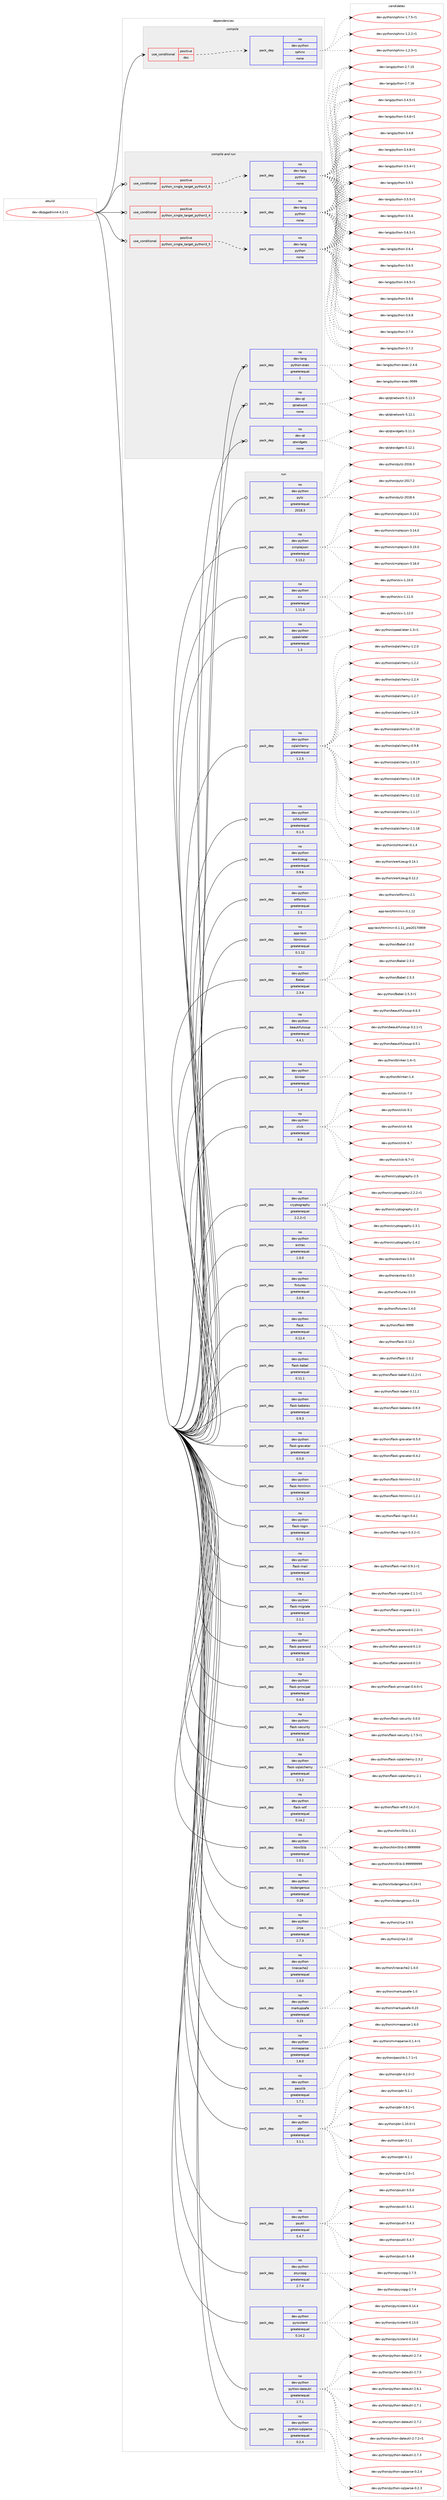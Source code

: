 digraph prolog {

# *************
# Graph options
# *************

newrank=true;
concentrate=true;
compound=true;
graph [rankdir=LR,fontname=Helvetica,fontsize=10,ranksep=1.5];#, ranksep=2.5, nodesep=0.2];
edge  [arrowhead=vee];
node  [fontname=Helvetica,fontsize=10];

# **********
# The ebuild
# **********

subgraph cluster_leftcol {
color=gray;
rank=same;
label=<<i>ebuild</i>>;
id [label="dev-db/pgadmin4-4.2-r1", color=red, width=4, href="../dev-db/pgadmin4-4.2-r1.svg"];
}

# ****************
# The dependencies
# ****************

subgraph cluster_midcol {
color=gray;
label=<<i>dependencies</i>>;
subgraph cluster_compile {
fillcolor="#eeeeee";
style=filled;
label=<<i>compile</i>>;
subgraph cond357521 {
dependency1321324 [label=<<TABLE BORDER="0" CELLBORDER="1" CELLSPACING="0" CELLPADDING="4"><TR><TD ROWSPAN="3" CELLPADDING="10">use_conditional</TD></TR><TR><TD>positive</TD></TR><TR><TD>doc</TD></TR></TABLE>>, shape=none, color=red];
subgraph pack942849 {
dependency1321325 [label=<<TABLE BORDER="0" CELLBORDER="1" CELLSPACING="0" CELLPADDING="4" WIDTH="220"><TR><TD ROWSPAN="6" CELLPADDING="30">pack_dep</TD></TR><TR><TD WIDTH="110">no</TD></TR><TR><TD>dev-python</TD></TR><TR><TD>sphinx</TD></TR><TR><TD>none</TD></TR><TR><TD></TD></TR></TABLE>>, shape=none, color=blue];
}
dependency1321324:e -> dependency1321325:w [weight=20,style="dashed",arrowhead="vee"];
}
id:e -> dependency1321324:w [weight=20,style="solid",arrowhead="vee"];
}
subgraph cluster_compileandrun {
fillcolor="#eeeeee";
style=filled;
label=<<i>compile and run</i>>;
subgraph cond357522 {
dependency1321326 [label=<<TABLE BORDER="0" CELLBORDER="1" CELLSPACING="0" CELLPADDING="4"><TR><TD ROWSPAN="3" CELLPADDING="10">use_conditional</TD></TR><TR><TD>positive</TD></TR><TR><TD>python_single_target_python3_4</TD></TR></TABLE>>, shape=none, color=red];
subgraph pack942850 {
dependency1321327 [label=<<TABLE BORDER="0" CELLBORDER="1" CELLSPACING="0" CELLPADDING="4" WIDTH="220"><TR><TD ROWSPAN="6" CELLPADDING="30">pack_dep</TD></TR><TR><TD WIDTH="110">no</TD></TR><TR><TD>dev-lang</TD></TR><TR><TD>python</TD></TR><TR><TD>none</TD></TR><TR><TD></TD></TR></TABLE>>, shape=none, color=blue];
}
dependency1321326:e -> dependency1321327:w [weight=20,style="dashed",arrowhead="vee"];
}
id:e -> dependency1321326:w [weight=20,style="solid",arrowhead="odotvee"];
subgraph cond357523 {
dependency1321328 [label=<<TABLE BORDER="0" CELLBORDER="1" CELLSPACING="0" CELLPADDING="4"><TR><TD ROWSPAN="3" CELLPADDING="10">use_conditional</TD></TR><TR><TD>positive</TD></TR><TR><TD>python_single_target_python3_5</TD></TR></TABLE>>, shape=none, color=red];
subgraph pack942851 {
dependency1321329 [label=<<TABLE BORDER="0" CELLBORDER="1" CELLSPACING="0" CELLPADDING="4" WIDTH="220"><TR><TD ROWSPAN="6" CELLPADDING="30">pack_dep</TD></TR><TR><TD WIDTH="110">no</TD></TR><TR><TD>dev-lang</TD></TR><TR><TD>python</TD></TR><TR><TD>none</TD></TR><TR><TD></TD></TR></TABLE>>, shape=none, color=blue];
}
dependency1321328:e -> dependency1321329:w [weight=20,style="dashed",arrowhead="vee"];
}
id:e -> dependency1321328:w [weight=20,style="solid",arrowhead="odotvee"];
subgraph cond357524 {
dependency1321330 [label=<<TABLE BORDER="0" CELLBORDER="1" CELLSPACING="0" CELLPADDING="4"><TR><TD ROWSPAN="3" CELLPADDING="10">use_conditional</TD></TR><TR><TD>positive</TD></TR><TR><TD>python_single_target_python3_6</TD></TR></TABLE>>, shape=none, color=red];
subgraph pack942852 {
dependency1321331 [label=<<TABLE BORDER="0" CELLBORDER="1" CELLSPACING="0" CELLPADDING="4" WIDTH="220"><TR><TD ROWSPAN="6" CELLPADDING="30">pack_dep</TD></TR><TR><TD WIDTH="110">no</TD></TR><TR><TD>dev-lang</TD></TR><TR><TD>python</TD></TR><TR><TD>none</TD></TR><TR><TD></TD></TR></TABLE>>, shape=none, color=blue];
}
dependency1321330:e -> dependency1321331:w [weight=20,style="dashed",arrowhead="vee"];
}
id:e -> dependency1321330:w [weight=20,style="solid",arrowhead="odotvee"];
subgraph pack942853 {
dependency1321332 [label=<<TABLE BORDER="0" CELLBORDER="1" CELLSPACING="0" CELLPADDING="4" WIDTH="220"><TR><TD ROWSPAN="6" CELLPADDING="30">pack_dep</TD></TR><TR><TD WIDTH="110">no</TD></TR><TR><TD>dev-lang</TD></TR><TR><TD>python-exec</TD></TR><TR><TD>greaterequal</TD></TR><TR><TD>2</TD></TR></TABLE>>, shape=none, color=blue];
}
id:e -> dependency1321332:w [weight=20,style="solid",arrowhead="odotvee"];
subgraph pack942854 {
dependency1321333 [label=<<TABLE BORDER="0" CELLBORDER="1" CELLSPACING="0" CELLPADDING="4" WIDTH="220"><TR><TD ROWSPAN="6" CELLPADDING="30">pack_dep</TD></TR><TR><TD WIDTH="110">no</TD></TR><TR><TD>dev-qt</TD></TR><TR><TD>qtnetwork</TD></TR><TR><TD>none</TD></TR><TR><TD></TD></TR></TABLE>>, shape=none, color=blue];
}
id:e -> dependency1321333:w [weight=20,style="solid",arrowhead="odotvee"];
subgraph pack942855 {
dependency1321334 [label=<<TABLE BORDER="0" CELLBORDER="1" CELLSPACING="0" CELLPADDING="4" WIDTH="220"><TR><TD ROWSPAN="6" CELLPADDING="30">pack_dep</TD></TR><TR><TD WIDTH="110">no</TD></TR><TR><TD>dev-qt</TD></TR><TR><TD>qtwidgets</TD></TR><TR><TD>none</TD></TR><TR><TD></TD></TR></TABLE>>, shape=none, color=blue];
}
id:e -> dependency1321334:w [weight=20,style="solid",arrowhead="odotvee"];
}
subgraph cluster_run {
fillcolor="#eeeeee";
style=filled;
label=<<i>run</i>>;
subgraph pack942856 {
dependency1321335 [label=<<TABLE BORDER="0" CELLBORDER="1" CELLSPACING="0" CELLPADDING="4" WIDTH="220"><TR><TD ROWSPAN="6" CELLPADDING="30">pack_dep</TD></TR><TR><TD WIDTH="110">no</TD></TR><TR><TD>app-text</TD></TR><TR><TD>htmlmin</TD></TR><TR><TD>greaterequal</TD></TR><TR><TD>0.1.12</TD></TR></TABLE>>, shape=none, color=blue];
}
id:e -> dependency1321335:w [weight=20,style="solid",arrowhead="odot"];
subgraph pack942857 {
dependency1321336 [label=<<TABLE BORDER="0" CELLBORDER="1" CELLSPACING="0" CELLPADDING="4" WIDTH="220"><TR><TD ROWSPAN="6" CELLPADDING="30">pack_dep</TD></TR><TR><TD WIDTH="110">no</TD></TR><TR><TD>dev-python</TD></TR><TR><TD>Babel</TD></TR><TR><TD>greaterequal</TD></TR><TR><TD>2.3.4</TD></TR></TABLE>>, shape=none, color=blue];
}
id:e -> dependency1321336:w [weight=20,style="solid",arrowhead="odot"];
subgraph pack942858 {
dependency1321337 [label=<<TABLE BORDER="0" CELLBORDER="1" CELLSPACING="0" CELLPADDING="4" WIDTH="220"><TR><TD ROWSPAN="6" CELLPADDING="30">pack_dep</TD></TR><TR><TD WIDTH="110">no</TD></TR><TR><TD>dev-python</TD></TR><TR><TD>beautifulsoup</TD></TR><TR><TD>greaterequal</TD></TR><TR><TD>4.4.1</TD></TR></TABLE>>, shape=none, color=blue];
}
id:e -> dependency1321337:w [weight=20,style="solid",arrowhead="odot"];
subgraph pack942859 {
dependency1321338 [label=<<TABLE BORDER="0" CELLBORDER="1" CELLSPACING="0" CELLPADDING="4" WIDTH="220"><TR><TD ROWSPAN="6" CELLPADDING="30">pack_dep</TD></TR><TR><TD WIDTH="110">no</TD></TR><TR><TD>dev-python</TD></TR><TR><TD>blinker</TD></TR><TR><TD>greaterequal</TD></TR><TR><TD>1.4</TD></TR></TABLE>>, shape=none, color=blue];
}
id:e -> dependency1321338:w [weight=20,style="solid",arrowhead="odot"];
subgraph pack942860 {
dependency1321339 [label=<<TABLE BORDER="0" CELLBORDER="1" CELLSPACING="0" CELLPADDING="4" WIDTH="220"><TR><TD ROWSPAN="6" CELLPADDING="30">pack_dep</TD></TR><TR><TD WIDTH="110">no</TD></TR><TR><TD>dev-python</TD></TR><TR><TD>click</TD></TR><TR><TD>greaterequal</TD></TR><TR><TD>6.6</TD></TR></TABLE>>, shape=none, color=blue];
}
id:e -> dependency1321339:w [weight=20,style="solid",arrowhead="odot"];
subgraph pack942861 {
dependency1321340 [label=<<TABLE BORDER="0" CELLBORDER="1" CELLSPACING="0" CELLPADDING="4" WIDTH="220"><TR><TD ROWSPAN="6" CELLPADDING="30">pack_dep</TD></TR><TR><TD WIDTH="110">no</TD></TR><TR><TD>dev-python</TD></TR><TR><TD>cryptography</TD></TR><TR><TD>greaterequal</TD></TR><TR><TD>2.2.2-r1</TD></TR></TABLE>>, shape=none, color=blue];
}
id:e -> dependency1321340:w [weight=20,style="solid",arrowhead="odot"];
subgraph pack942862 {
dependency1321341 [label=<<TABLE BORDER="0" CELLBORDER="1" CELLSPACING="0" CELLPADDING="4" WIDTH="220"><TR><TD ROWSPAN="6" CELLPADDING="30">pack_dep</TD></TR><TR><TD WIDTH="110">no</TD></TR><TR><TD>dev-python</TD></TR><TR><TD>extras</TD></TR><TR><TD>greaterequal</TD></TR><TR><TD>1.0.0</TD></TR></TABLE>>, shape=none, color=blue];
}
id:e -> dependency1321341:w [weight=20,style="solid",arrowhead="odot"];
subgraph pack942863 {
dependency1321342 [label=<<TABLE BORDER="0" CELLBORDER="1" CELLSPACING="0" CELLPADDING="4" WIDTH="220"><TR><TD ROWSPAN="6" CELLPADDING="30">pack_dep</TD></TR><TR><TD WIDTH="110">no</TD></TR><TR><TD>dev-python</TD></TR><TR><TD>fixtures</TD></TR><TR><TD>greaterequal</TD></TR><TR><TD>3.0.0</TD></TR></TABLE>>, shape=none, color=blue];
}
id:e -> dependency1321342:w [weight=20,style="solid",arrowhead="odot"];
subgraph pack942864 {
dependency1321343 [label=<<TABLE BORDER="0" CELLBORDER="1" CELLSPACING="0" CELLPADDING="4" WIDTH="220"><TR><TD ROWSPAN="6" CELLPADDING="30">pack_dep</TD></TR><TR><TD WIDTH="110">no</TD></TR><TR><TD>dev-python</TD></TR><TR><TD>flask</TD></TR><TR><TD>greaterequal</TD></TR><TR><TD>0.12.4</TD></TR></TABLE>>, shape=none, color=blue];
}
id:e -> dependency1321343:w [weight=20,style="solid",arrowhead="odot"];
subgraph pack942865 {
dependency1321344 [label=<<TABLE BORDER="0" CELLBORDER="1" CELLSPACING="0" CELLPADDING="4" WIDTH="220"><TR><TD ROWSPAN="6" CELLPADDING="30">pack_dep</TD></TR><TR><TD WIDTH="110">no</TD></TR><TR><TD>dev-python</TD></TR><TR><TD>flask-babel</TD></TR><TR><TD>greaterequal</TD></TR><TR><TD>0.11.1</TD></TR></TABLE>>, shape=none, color=blue];
}
id:e -> dependency1321344:w [weight=20,style="solid",arrowhead="odot"];
subgraph pack942866 {
dependency1321345 [label=<<TABLE BORDER="0" CELLBORDER="1" CELLSPACING="0" CELLPADDING="4" WIDTH="220"><TR><TD ROWSPAN="6" CELLPADDING="30">pack_dep</TD></TR><TR><TD WIDTH="110">no</TD></TR><TR><TD>dev-python</TD></TR><TR><TD>flask-babelex</TD></TR><TR><TD>greaterequal</TD></TR><TR><TD>0.9.3</TD></TR></TABLE>>, shape=none, color=blue];
}
id:e -> dependency1321345:w [weight=20,style="solid",arrowhead="odot"];
subgraph pack942867 {
dependency1321346 [label=<<TABLE BORDER="0" CELLBORDER="1" CELLSPACING="0" CELLPADDING="4" WIDTH="220"><TR><TD ROWSPAN="6" CELLPADDING="30">pack_dep</TD></TR><TR><TD WIDTH="110">no</TD></TR><TR><TD>dev-python</TD></TR><TR><TD>flask-gravatar</TD></TR><TR><TD>greaterequal</TD></TR><TR><TD>0.5.0</TD></TR></TABLE>>, shape=none, color=blue];
}
id:e -> dependency1321346:w [weight=20,style="solid",arrowhead="odot"];
subgraph pack942868 {
dependency1321347 [label=<<TABLE BORDER="0" CELLBORDER="1" CELLSPACING="0" CELLPADDING="4" WIDTH="220"><TR><TD ROWSPAN="6" CELLPADDING="30">pack_dep</TD></TR><TR><TD WIDTH="110">no</TD></TR><TR><TD>dev-python</TD></TR><TR><TD>flask-htmlmin</TD></TR><TR><TD>greaterequal</TD></TR><TR><TD>1.3.2</TD></TR></TABLE>>, shape=none, color=blue];
}
id:e -> dependency1321347:w [weight=20,style="solid",arrowhead="odot"];
subgraph pack942869 {
dependency1321348 [label=<<TABLE BORDER="0" CELLBORDER="1" CELLSPACING="0" CELLPADDING="4" WIDTH="220"><TR><TD ROWSPAN="6" CELLPADDING="30">pack_dep</TD></TR><TR><TD WIDTH="110">no</TD></TR><TR><TD>dev-python</TD></TR><TR><TD>flask-login</TD></TR><TR><TD>greaterequal</TD></TR><TR><TD>0.3.2</TD></TR></TABLE>>, shape=none, color=blue];
}
id:e -> dependency1321348:w [weight=20,style="solid",arrowhead="odot"];
subgraph pack942870 {
dependency1321349 [label=<<TABLE BORDER="0" CELLBORDER="1" CELLSPACING="0" CELLPADDING="4" WIDTH="220"><TR><TD ROWSPAN="6" CELLPADDING="30">pack_dep</TD></TR><TR><TD WIDTH="110">no</TD></TR><TR><TD>dev-python</TD></TR><TR><TD>flask-mail</TD></TR><TR><TD>greaterequal</TD></TR><TR><TD>0.9.1</TD></TR></TABLE>>, shape=none, color=blue];
}
id:e -> dependency1321349:w [weight=20,style="solid",arrowhead="odot"];
subgraph pack942871 {
dependency1321350 [label=<<TABLE BORDER="0" CELLBORDER="1" CELLSPACING="0" CELLPADDING="4" WIDTH="220"><TR><TD ROWSPAN="6" CELLPADDING="30">pack_dep</TD></TR><TR><TD WIDTH="110">no</TD></TR><TR><TD>dev-python</TD></TR><TR><TD>flask-migrate</TD></TR><TR><TD>greaterequal</TD></TR><TR><TD>2.1.1</TD></TR></TABLE>>, shape=none, color=blue];
}
id:e -> dependency1321350:w [weight=20,style="solid",arrowhead="odot"];
subgraph pack942872 {
dependency1321351 [label=<<TABLE BORDER="0" CELLBORDER="1" CELLSPACING="0" CELLPADDING="4" WIDTH="220"><TR><TD ROWSPAN="6" CELLPADDING="30">pack_dep</TD></TR><TR><TD WIDTH="110">no</TD></TR><TR><TD>dev-python</TD></TR><TR><TD>flask-paranoid</TD></TR><TR><TD>greaterequal</TD></TR><TR><TD>0.2.0</TD></TR></TABLE>>, shape=none, color=blue];
}
id:e -> dependency1321351:w [weight=20,style="solid",arrowhead="odot"];
subgraph pack942873 {
dependency1321352 [label=<<TABLE BORDER="0" CELLBORDER="1" CELLSPACING="0" CELLPADDING="4" WIDTH="220"><TR><TD ROWSPAN="6" CELLPADDING="30">pack_dep</TD></TR><TR><TD WIDTH="110">no</TD></TR><TR><TD>dev-python</TD></TR><TR><TD>flask-principal</TD></TR><TR><TD>greaterequal</TD></TR><TR><TD>0.4.0</TD></TR></TABLE>>, shape=none, color=blue];
}
id:e -> dependency1321352:w [weight=20,style="solid",arrowhead="odot"];
subgraph pack942874 {
dependency1321353 [label=<<TABLE BORDER="0" CELLBORDER="1" CELLSPACING="0" CELLPADDING="4" WIDTH="220"><TR><TD ROWSPAN="6" CELLPADDING="30">pack_dep</TD></TR><TR><TD WIDTH="110">no</TD></TR><TR><TD>dev-python</TD></TR><TR><TD>flask-security</TD></TR><TR><TD>greaterequal</TD></TR><TR><TD>3.0.0</TD></TR></TABLE>>, shape=none, color=blue];
}
id:e -> dependency1321353:w [weight=20,style="solid",arrowhead="odot"];
subgraph pack942875 {
dependency1321354 [label=<<TABLE BORDER="0" CELLBORDER="1" CELLSPACING="0" CELLPADDING="4" WIDTH="220"><TR><TD ROWSPAN="6" CELLPADDING="30">pack_dep</TD></TR><TR><TD WIDTH="110">no</TD></TR><TR><TD>dev-python</TD></TR><TR><TD>flask-sqlalchemy</TD></TR><TR><TD>greaterequal</TD></TR><TR><TD>2.3.2</TD></TR></TABLE>>, shape=none, color=blue];
}
id:e -> dependency1321354:w [weight=20,style="solid",arrowhead="odot"];
subgraph pack942876 {
dependency1321355 [label=<<TABLE BORDER="0" CELLBORDER="1" CELLSPACING="0" CELLPADDING="4" WIDTH="220"><TR><TD ROWSPAN="6" CELLPADDING="30">pack_dep</TD></TR><TR><TD WIDTH="110">no</TD></TR><TR><TD>dev-python</TD></TR><TR><TD>flask-wtf</TD></TR><TR><TD>greaterequal</TD></TR><TR><TD>0.14.2</TD></TR></TABLE>>, shape=none, color=blue];
}
id:e -> dependency1321355:w [weight=20,style="solid",arrowhead="odot"];
subgraph pack942877 {
dependency1321356 [label=<<TABLE BORDER="0" CELLBORDER="1" CELLSPACING="0" CELLPADDING="4" WIDTH="220"><TR><TD ROWSPAN="6" CELLPADDING="30">pack_dep</TD></TR><TR><TD WIDTH="110">no</TD></TR><TR><TD>dev-python</TD></TR><TR><TD>html5lib</TD></TR><TR><TD>greaterequal</TD></TR><TR><TD>1.0.1</TD></TR></TABLE>>, shape=none, color=blue];
}
id:e -> dependency1321356:w [weight=20,style="solid",arrowhead="odot"];
subgraph pack942878 {
dependency1321357 [label=<<TABLE BORDER="0" CELLBORDER="1" CELLSPACING="0" CELLPADDING="4" WIDTH="220"><TR><TD ROWSPAN="6" CELLPADDING="30">pack_dep</TD></TR><TR><TD WIDTH="110">no</TD></TR><TR><TD>dev-python</TD></TR><TR><TD>itsdangerous</TD></TR><TR><TD>greaterequal</TD></TR><TR><TD>0.24</TD></TR></TABLE>>, shape=none, color=blue];
}
id:e -> dependency1321357:w [weight=20,style="solid",arrowhead="odot"];
subgraph pack942879 {
dependency1321358 [label=<<TABLE BORDER="0" CELLBORDER="1" CELLSPACING="0" CELLPADDING="4" WIDTH="220"><TR><TD ROWSPAN="6" CELLPADDING="30">pack_dep</TD></TR><TR><TD WIDTH="110">no</TD></TR><TR><TD>dev-python</TD></TR><TR><TD>jinja</TD></TR><TR><TD>greaterequal</TD></TR><TR><TD>2.7.3</TD></TR></TABLE>>, shape=none, color=blue];
}
id:e -> dependency1321358:w [weight=20,style="solid",arrowhead="odot"];
subgraph pack942880 {
dependency1321359 [label=<<TABLE BORDER="0" CELLBORDER="1" CELLSPACING="0" CELLPADDING="4" WIDTH="220"><TR><TD ROWSPAN="6" CELLPADDING="30">pack_dep</TD></TR><TR><TD WIDTH="110">no</TD></TR><TR><TD>dev-python</TD></TR><TR><TD>linecache2</TD></TR><TR><TD>greaterequal</TD></TR><TR><TD>1.0.0</TD></TR></TABLE>>, shape=none, color=blue];
}
id:e -> dependency1321359:w [weight=20,style="solid",arrowhead="odot"];
subgraph pack942881 {
dependency1321360 [label=<<TABLE BORDER="0" CELLBORDER="1" CELLSPACING="0" CELLPADDING="4" WIDTH="220"><TR><TD ROWSPAN="6" CELLPADDING="30">pack_dep</TD></TR><TR><TD WIDTH="110">no</TD></TR><TR><TD>dev-python</TD></TR><TR><TD>markupsafe</TD></TR><TR><TD>greaterequal</TD></TR><TR><TD>0.23</TD></TR></TABLE>>, shape=none, color=blue];
}
id:e -> dependency1321360:w [weight=20,style="solid",arrowhead="odot"];
subgraph pack942882 {
dependency1321361 [label=<<TABLE BORDER="0" CELLBORDER="1" CELLSPACING="0" CELLPADDING="4" WIDTH="220"><TR><TD ROWSPAN="6" CELLPADDING="30">pack_dep</TD></TR><TR><TD WIDTH="110">no</TD></TR><TR><TD>dev-python</TD></TR><TR><TD>mimeparse</TD></TR><TR><TD>greaterequal</TD></TR><TR><TD>1.6.0</TD></TR></TABLE>>, shape=none, color=blue];
}
id:e -> dependency1321361:w [weight=20,style="solid",arrowhead="odot"];
subgraph pack942883 {
dependency1321362 [label=<<TABLE BORDER="0" CELLBORDER="1" CELLSPACING="0" CELLPADDING="4" WIDTH="220"><TR><TD ROWSPAN="6" CELLPADDING="30">pack_dep</TD></TR><TR><TD WIDTH="110">no</TD></TR><TR><TD>dev-python</TD></TR><TR><TD>passlib</TD></TR><TR><TD>greaterequal</TD></TR><TR><TD>1.7.1</TD></TR></TABLE>>, shape=none, color=blue];
}
id:e -> dependency1321362:w [weight=20,style="solid",arrowhead="odot"];
subgraph pack942884 {
dependency1321363 [label=<<TABLE BORDER="0" CELLBORDER="1" CELLSPACING="0" CELLPADDING="4" WIDTH="220"><TR><TD ROWSPAN="6" CELLPADDING="30">pack_dep</TD></TR><TR><TD WIDTH="110">no</TD></TR><TR><TD>dev-python</TD></TR><TR><TD>pbr</TD></TR><TR><TD>greaterequal</TD></TR><TR><TD>3.1.1</TD></TR></TABLE>>, shape=none, color=blue];
}
id:e -> dependency1321363:w [weight=20,style="solid",arrowhead="odot"];
subgraph pack942885 {
dependency1321364 [label=<<TABLE BORDER="0" CELLBORDER="1" CELLSPACING="0" CELLPADDING="4" WIDTH="220"><TR><TD ROWSPAN="6" CELLPADDING="30">pack_dep</TD></TR><TR><TD WIDTH="110">no</TD></TR><TR><TD>dev-python</TD></TR><TR><TD>psutil</TD></TR><TR><TD>greaterequal</TD></TR><TR><TD>5.4.7</TD></TR></TABLE>>, shape=none, color=blue];
}
id:e -> dependency1321364:w [weight=20,style="solid",arrowhead="odot"];
subgraph pack942886 {
dependency1321365 [label=<<TABLE BORDER="0" CELLBORDER="1" CELLSPACING="0" CELLPADDING="4" WIDTH="220"><TR><TD ROWSPAN="6" CELLPADDING="30">pack_dep</TD></TR><TR><TD WIDTH="110">no</TD></TR><TR><TD>dev-python</TD></TR><TR><TD>psycopg</TD></TR><TR><TD>greaterequal</TD></TR><TR><TD>2.7.4</TD></TR></TABLE>>, shape=none, color=blue];
}
id:e -> dependency1321365:w [weight=20,style="solid",arrowhead="odot"];
subgraph pack942887 {
dependency1321366 [label=<<TABLE BORDER="0" CELLBORDER="1" CELLSPACING="0" CELLPADDING="4" WIDTH="220"><TR><TD ROWSPAN="6" CELLPADDING="30">pack_dep</TD></TR><TR><TD WIDTH="110">no</TD></TR><TR><TD>dev-python</TD></TR><TR><TD>pyrsistent</TD></TR><TR><TD>greaterequal</TD></TR><TR><TD>0.14.2</TD></TR></TABLE>>, shape=none, color=blue];
}
id:e -> dependency1321366:w [weight=20,style="solid",arrowhead="odot"];
subgraph pack942888 {
dependency1321367 [label=<<TABLE BORDER="0" CELLBORDER="1" CELLSPACING="0" CELLPADDING="4" WIDTH="220"><TR><TD ROWSPAN="6" CELLPADDING="30">pack_dep</TD></TR><TR><TD WIDTH="110">no</TD></TR><TR><TD>dev-python</TD></TR><TR><TD>python-dateutil</TD></TR><TR><TD>greaterequal</TD></TR><TR><TD>2.7.1</TD></TR></TABLE>>, shape=none, color=blue];
}
id:e -> dependency1321367:w [weight=20,style="solid",arrowhead="odot"];
subgraph pack942889 {
dependency1321368 [label=<<TABLE BORDER="0" CELLBORDER="1" CELLSPACING="0" CELLPADDING="4" WIDTH="220"><TR><TD ROWSPAN="6" CELLPADDING="30">pack_dep</TD></TR><TR><TD WIDTH="110">no</TD></TR><TR><TD>dev-python</TD></TR><TR><TD>python-sqlparse</TD></TR><TR><TD>greaterequal</TD></TR><TR><TD>0.2.4</TD></TR></TABLE>>, shape=none, color=blue];
}
id:e -> dependency1321368:w [weight=20,style="solid",arrowhead="odot"];
subgraph pack942890 {
dependency1321369 [label=<<TABLE BORDER="0" CELLBORDER="1" CELLSPACING="0" CELLPADDING="4" WIDTH="220"><TR><TD ROWSPAN="6" CELLPADDING="30">pack_dep</TD></TR><TR><TD WIDTH="110">no</TD></TR><TR><TD>dev-python</TD></TR><TR><TD>pytz</TD></TR><TR><TD>greaterequal</TD></TR><TR><TD>2018.3</TD></TR></TABLE>>, shape=none, color=blue];
}
id:e -> dependency1321369:w [weight=20,style="solid",arrowhead="odot"];
subgraph pack942891 {
dependency1321370 [label=<<TABLE BORDER="0" CELLBORDER="1" CELLSPACING="0" CELLPADDING="4" WIDTH="220"><TR><TD ROWSPAN="6" CELLPADDING="30">pack_dep</TD></TR><TR><TD WIDTH="110">no</TD></TR><TR><TD>dev-python</TD></TR><TR><TD>simplejson</TD></TR><TR><TD>greaterequal</TD></TR><TR><TD>3.13.2</TD></TR></TABLE>>, shape=none, color=blue];
}
id:e -> dependency1321370:w [weight=20,style="solid",arrowhead="odot"];
subgraph pack942892 {
dependency1321371 [label=<<TABLE BORDER="0" CELLBORDER="1" CELLSPACING="0" CELLPADDING="4" WIDTH="220"><TR><TD ROWSPAN="6" CELLPADDING="30">pack_dep</TD></TR><TR><TD WIDTH="110">no</TD></TR><TR><TD>dev-python</TD></TR><TR><TD>six</TD></TR><TR><TD>greaterequal</TD></TR><TR><TD>1.11.0</TD></TR></TABLE>>, shape=none, color=blue];
}
id:e -> dependency1321371:w [weight=20,style="solid",arrowhead="odot"];
subgraph pack942893 {
dependency1321372 [label=<<TABLE BORDER="0" CELLBORDER="1" CELLSPACING="0" CELLPADDING="4" WIDTH="220"><TR><TD ROWSPAN="6" CELLPADDING="30">pack_dep</TD></TR><TR><TD WIDTH="110">no</TD></TR><TR><TD>dev-python</TD></TR><TR><TD>speaklater</TD></TR><TR><TD>greaterequal</TD></TR><TR><TD>1.3</TD></TR></TABLE>>, shape=none, color=blue];
}
id:e -> dependency1321372:w [weight=20,style="solid",arrowhead="odot"];
subgraph pack942894 {
dependency1321373 [label=<<TABLE BORDER="0" CELLBORDER="1" CELLSPACING="0" CELLPADDING="4" WIDTH="220"><TR><TD ROWSPAN="6" CELLPADDING="30">pack_dep</TD></TR><TR><TD WIDTH="110">no</TD></TR><TR><TD>dev-python</TD></TR><TR><TD>sqlalchemy</TD></TR><TR><TD>greaterequal</TD></TR><TR><TD>1.2.5</TD></TR></TABLE>>, shape=none, color=blue];
}
id:e -> dependency1321373:w [weight=20,style="solid",arrowhead="odot"];
subgraph pack942895 {
dependency1321374 [label=<<TABLE BORDER="0" CELLBORDER="1" CELLSPACING="0" CELLPADDING="4" WIDTH="220"><TR><TD ROWSPAN="6" CELLPADDING="30">pack_dep</TD></TR><TR><TD WIDTH="110">no</TD></TR><TR><TD>dev-python</TD></TR><TR><TD>sshtunnel</TD></TR><TR><TD>greaterequal</TD></TR><TR><TD>0.1.3</TD></TR></TABLE>>, shape=none, color=blue];
}
id:e -> dependency1321374:w [weight=20,style="solid",arrowhead="odot"];
subgraph pack942896 {
dependency1321375 [label=<<TABLE BORDER="0" CELLBORDER="1" CELLSPACING="0" CELLPADDING="4" WIDTH="220"><TR><TD ROWSPAN="6" CELLPADDING="30">pack_dep</TD></TR><TR><TD WIDTH="110">no</TD></TR><TR><TD>dev-python</TD></TR><TR><TD>werkzeug</TD></TR><TR><TD>greaterequal</TD></TR><TR><TD>0.9.6</TD></TR></TABLE>>, shape=none, color=blue];
}
id:e -> dependency1321375:w [weight=20,style="solid",arrowhead="odot"];
subgraph pack942897 {
dependency1321376 [label=<<TABLE BORDER="0" CELLBORDER="1" CELLSPACING="0" CELLPADDING="4" WIDTH="220"><TR><TD ROWSPAN="6" CELLPADDING="30">pack_dep</TD></TR><TR><TD WIDTH="110">no</TD></TR><TR><TD>dev-python</TD></TR><TR><TD>wtforms</TD></TR><TR><TD>greaterequal</TD></TR><TR><TD>2.1</TD></TR></TABLE>>, shape=none, color=blue];
}
id:e -> dependency1321376:w [weight=20,style="solid",arrowhead="odot"];
}
}

# **************
# The candidates
# **************

subgraph cluster_choices {
rank=same;
color=gray;
label=<<i>candidates</i>>;

subgraph choice942849 {
color=black;
nodesep=1;
choice10010111845112121116104111110471151121041051101204549465046504511449 [label="dev-python/sphinx-1.2.2-r1", color=red, width=4,href="../dev-python/sphinx-1.2.2-r1.svg"];
choice10010111845112121116104111110471151121041051101204549465046514511449 [label="dev-python/sphinx-1.2.3-r1", color=red, width=4,href="../dev-python/sphinx-1.2.3-r1.svg"];
choice10010111845112121116104111110471151121041051101204549465546534511449 [label="dev-python/sphinx-1.7.5-r1", color=red, width=4,href="../dev-python/sphinx-1.7.5-r1.svg"];
dependency1321325:e -> choice10010111845112121116104111110471151121041051101204549465046504511449:w [style=dotted,weight="100"];
dependency1321325:e -> choice10010111845112121116104111110471151121041051101204549465046514511449:w [style=dotted,weight="100"];
dependency1321325:e -> choice10010111845112121116104111110471151121041051101204549465546534511449:w [style=dotted,weight="100"];
}
subgraph choice942850 {
color=black;
nodesep=1;
choice10010111845108971101034711212111610411111045504655464953 [label="dev-lang/python-2.7.15", color=red, width=4,href="../dev-lang/python-2.7.15.svg"];
choice10010111845108971101034711212111610411111045504655464954 [label="dev-lang/python-2.7.16", color=red, width=4,href="../dev-lang/python-2.7.16.svg"];
choice1001011184510897110103471121211161041111104551465246534511449 [label="dev-lang/python-3.4.5-r1", color=red, width=4,href="../dev-lang/python-3.4.5-r1.svg"];
choice1001011184510897110103471121211161041111104551465246544511449 [label="dev-lang/python-3.4.6-r1", color=red, width=4,href="../dev-lang/python-3.4.6-r1.svg"];
choice100101118451089711010347112121116104111110455146524656 [label="dev-lang/python-3.4.8", color=red, width=4,href="../dev-lang/python-3.4.8.svg"];
choice1001011184510897110103471121211161041111104551465246564511449 [label="dev-lang/python-3.4.8-r1", color=red, width=4,href="../dev-lang/python-3.4.8-r1.svg"];
choice1001011184510897110103471121211161041111104551465346524511449 [label="dev-lang/python-3.5.4-r1", color=red, width=4,href="../dev-lang/python-3.5.4-r1.svg"];
choice100101118451089711010347112121116104111110455146534653 [label="dev-lang/python-3.5.5", color=red, width=4,href="../dev-lang/python-3.5.5.svg"];
choice1001011184510897110103471121211161041111104551465346534511449 [label="dev-lang/python-3.5.5-r1", color=red, width=4,href="../dev-lang/python-3.5.5-r1.svg"];
choice100101118451089711010347112121116104111110455146534654 [label="dev-lang/python-3.5.6", color=red, width=4,href="../dev-lang/python-3.5.6.svg"];
choice1001011184510897110103471121211161041111104551465446514511449 [label="dev-lang/python-3.6.3-r1", color=red, width=4,href="../dev-lang/python-3.6.3-r1.svg"];
choice100101118451089711010347112121116104111110455146544652 [label="dev-lang/python-3.6.4", color=red, width=4,href="../dev-lang/python-3.6.4.svg"];
choice100101118451089711010347112121116104111110455146544653 [label="dev-lang/python-3.6.5", color=red, width=4,href="../dev-lang/python-3.6.5.svg"];
choice1001011184510897110103471121211161041111104551465446534511449 [label="dev-lang/python-3.6.5-r1", color=red, width=4,href="../dev-lang/python-3.6.5-r1.svg"];
choice100101118451089711010347112121116104111110455146544654 [label="dev-lang/python-3.6.6", color=red, width=4,href="../dev-lang/python-3.6.6.svg"];
choice100101118451089711010347112121116104111110455146544656 [label="dev-lang/python-3.6.8", color=red, width=4,href="../dev-lang/python-3.6.8.svg"];
choice100101118451089711010347112121116104111110455146554648 [label="dev-lang/python-3.7.0", color=red, width=4,href="../dev-lang/python-3.7.0.svg"];
choice100101118451089711010347112121116104111110455146554650 [label="dev-lang/python-3.7.2", color=red, width=4,href="../dev-lang/python-3.7.2.svg"];
dependency1321327:e -> choice10010111845108971101034711212111610411111045504655464953:w [style=dotted,weight="100"];
dependency1321327:e -> choice10010111845108971101034711212111610411111045504655464954:w [style=dotted,weight="100"];
dependency1321327:e -> choice1001011184510897110103471121211161041111104551465246534511449:w [style=dotted,weight="100"];
dependency1321327:e -> choice1001011184510897110103471121211161041111104551465246544511449:w [style=dotted,weight="100"];
dependency1321327:e -> choice100101118451089711010347112121116104111110455146524656:w [style=dotted,weight="100"];
dependency1321327:e -> choice1001011184510897110103471121211161041111104551465246564511449:w [style=dotted,weight="100"];
dependency1321327:e -> choice1001011184510897110103471121211161041111104551465346524511449:w [style=dotted,weight="100"];
dependency1321327:e -> choice100101118451089711010347112121116104111110455146534653:w [style=dotted,weight="100"];
dependency1321327:e -> choice1001011184510897110103471121211161041111104551465346534511449:w [style=dotted,weight="100"];
dependency1321327:e -> choice100101118451089711010347112121116104111110455146534654:w [style=dotted,weight="100"];
dependency1321327:e -> choice1001011184510897110103471121211161041111104551465446514511449:w [style=dotted,weight="100"];
dependency1321327:e -> choice100101118451089711010347112121116104111110455146544652:w [style=dotted,weight="100"];
dependency1321327:e -> choice100101118451089711010347112121116104111110455146544653:w [style=dotted,weight="100"];
dependency1321327:e -> choice1001011184510897110103471121211161041111104551465446534511449:w [style=dotted,weight="100"];
dependency1321327:e -> choice100101118451089711010347112121116104111110455146544654:w [style=dotted,weight="100"];
dependency1321327:e -> choice100101118451089711010347112121116104111110455146544656:w [style=dotted,weight="100"];
dependency1321327:e -> choice100101118451089711010347112121116104111110455146554648:w [style=dotted,weight="100"];
dependency1321327:e -> choice100101118451089711010347112121116104111110455146554650:w [style=dotted,weight="100"];
}
subgraph choice942851 {
color=black;
nodesep=1;
choice10010111845108971101034711212111610411111045504655464953 [label="dev-lang/python-2.7.15", color=red, width=4,href="../dev-lang/python-2.7.15.svg"];
choice10010111845108971101034711212111610411111045504655464954 [label="dev-lang/python-2.7.16", color=red, width=4,href="../dev-lang/python-2.7.16.svg"];
choice1001011184510897110103471121211161041111104551465246534511449 [label="dev-lang/python-3.4.5-r1", color=red, width=4,href="../dev-lang/python-3.4.5-r1.svg"];
choice1001011184510897110103471121211161041111104551465246544511449 [label="dev-lang/python-3.4.6-r1", color=red, width=4,href="../dev-lang/python-3.4.6-r1.svg"];
choice100101118451089711010347112121116104111110455146524656 [label="dev-lang/python-3.4.8", color=red, width=4,href="../dev-lang/python-3.4.8.svg"];
choice1001011184510897110103471121211161041111104551465246564511449 [label="dev-lang/python-3.4.8-r1", color=red, width=4,href="../dev-lang/python-3.4.8-r1.svg"];
choice1001011184510897110103471121211161041111104551465346524511449 [label="dev-lang/python-3.5.4-r1", color=red, width=4,href="../dev-lang/python-3.5.4-r1.svg"];
choice100101118451089711010347112121116104111110455146534653 [label="dev-lang/python-3.5.5", color=red, width=4,href="../dev-lang/python-3.5.5.svg"];
choice1001011184510897110103471121211161041111104551465346534511449 [label="dev-lang/python-3.5.5-r1", color=red, width=4,href="../dev-lang/python-3.5.5-r1.svg"];
choice100101118451089711010347112121116104111110455146534654 [label="dev-lang/python-3.5.6", color=red, width=4,href="../dev-lang/python-3.5.6.svg"];
choice1001011184510897110103471121211161041111104551465446514511449 [label="dev-lang/python-3.6.3-r1", color=red, width=4,href="../dev-lang/python-3.6.3-r1.svg"];
choice100101118451089711010347112121116104111110455146544652 [label="dev-lang/python-3.6.4", color=red, width=4,href="../dev-lang/python-3.6.4.svg"];
choice100101118451089711010347112121116104111110455146544653 [label="dev-lang/python-3.6.5", color=red, width=4,href="../dev-lang/python-3.6.5.svg"];
choice1001011184510897110103471121211161041111104551465446534511449 [label="dev-lang/python-3.6.5-r1", color=red, width=4,href="../dev-lang/python-3.6.5-r1.svg"];
choice100101118451089711010347112121116104111110455146544654 [label="dev-lang/python-3.6.6", color=red, width=4,href="../dev-lang/python-3.6.6.svg"];
choice100101118451089711010347112121116104111110455146544656 [label="dev-lang/python-3.6.8", color=red, width=4,href="../dev-lang/python-3.6.8.svg"];
choice100101118451089711010347112121116104111110455146554648 [label="dev-lang/python-3.7.0", color=red, width=4,href="../dev-lang/python-3.7.0.svg"];
choice100101118451089711010347112121116104111110455146554650 [label="dev-lang/python-3.7.2", color=red, width=4,href="../dev-lang/python-3.7.2.svg"];
dependency1321329:e -> choice10010111845108971101034711212111610411111045504655464953:w [style=dotted,weight="100"];
dependency1321329:e -> choice10010111845108971101034711212111610411111045504655464954:w [style=dotted,weight="100"];
dependency1321329:e -> choice1001011184510897110103471121211161041111104551465246534511449:w [style=dotted,weight="100"];
dependency1321329:e -> choice1001011184510897110103471121211161041111104551465246544511449:w [style=dotted,weight="100"];
dependency1321329:e -> choice100101118451089711010347112121116104111110455146524656:w [style=dotted,weight="100"];
dependency1321329:e -> choice1001011184510897110103471121211161041111104551465246564511449:w [style=dotted,weight="100"];
dependency1321329:e -> choice1001011184510897110103471121211161041111104551465346524511449:w [style=dotted,weight="100"];
dependency1321329:e -> choice100101118451089711010347112121116104111110455146534653:w [style=dotted,weight="100"];
dependency1321329:e -> choice1001011184510897110103471121211161041111104551465346534511449:w [style=dotted,weight="100"];
dependency1321329:e -> choice100101118451089711010347112121116104111110455146534654:w [style=dotted,weight="100"];
dependency1321329:e -> choice1001011184510897110103471121211161041111104551465446514511449:w [style=dotted,weight="100"];
dependency1321329:e -> choice100101118451089711010347112121116104111110455146544652:w [style=dotted,weight="100"];
dependency1321329:e -> choice100101118451089711010347112121116104111110455146544653:w [style=dotted,weight="100"];
dependency1321329:e -> choice1001011184510897110103471121211161041111104551465446534511449:w [style=dotted,weight="100"];
dependency1321329:e -> choice100101118451089711010347112121116104111110455146544654:w [style=dotted,weight="100"];
dependency1321329:e -> choice100101118451089711010347112121116104111110455146544656:w [style=dotted,weight="100"];
dependency1321329:e -> choice100101118451089711010347112121116104111110455146554648:w [style=dotted,weight="100"];
dependency1321329:e -> choice100101118451089711010347112121116104111110455146554650:w [style=dotted,weight="100"];
}
subgraph choice942852 {
color=black;
nodesep=1;
choice10010111845108971101034711212111610411111045504655464953 [label="dev-lang/python-2.7.15", color=red, width=4,href="../dev-lang/python-2.7.15.svg"];
choice10010111845108971101034711212111610411111045504655464954 [label="dev-lang/python-2.7.16", color=red, width=4,href="../dev-lang/python-2.7.16.svg"];
choice1001011184510897110103471121211161041111104551465246534511449 [label="dev-lang/python-3.4.5-r1", color=red, width=4,href="../dev-lang/python-3.4.5-r1.svg"];
choice1001011184510897110103471121211161041111104551465246544511449 [label="dev-lang/python-3.4.6-r1", color=red, width=4,href="../dev-lang/python-3.4.6-r1.svg"];
choice100101118451089711010347112121116104111110455146524656 [label="dev-lang/python-3.4.8", color=red, width=4,href="../dev-lang/python-3.4.8.svg"];
choice1001011184510897110103471121211161041111104551465246564511449 [label="dev-lang/python-3.4.8-r1", color=red, width=4,href="../dev-lang/python-3.4.8-r1.svg"];
choice1001011184510897110103471121211161041111104551465346524511449 [label="dev-lang/python-3.5.4-r1", color=red, width=4,href="../dev-lang/python-3.5.4-r1.svg"];
choice100101118451089711010347112121116104111110455146534653 [label="dev-lang/python-3.5.5", color=red, width=4,href="../dev-lang/python-3.5.5.svg"];
choice1001011184510897110103471121211161041111104551465346534511449 [label="dev-lang/python-3.5.5-r1", color=red, width=4,href="../dev-lang/python-3.5.5-r1.svg"];
choice100101118451089711010347112121116104111110455146534654 [label="dev-lang/python-3.5.6", color=red, width=4,href="../dev-lang/python-3.5.6.svg"];
choice1001011184510897110103471121211161041111104551465446514511449 [label="dev-lang/python-3.6.3-r1", color=red, width=4,href="../dev-lang/python-3.6.3-r1.svg"];
choice100101118451089711010347112121116104111110455146544652 [label="dev-lang/python-3.6.4", color=red, width=4,href="../dev-lang/python-3.6.4.svg"];
choice100101118451089711010347112121116104111110455146544653 [label="dev-lang/python-3.6.5", color=red, width=4,href="../dev-lang/python-3.6.5.svg"];
choice1001011184510897110103471121211161041111104551465446534511449 [label="dev-lang/python-3.6.5-r1", color=red, width=4,href="../dev-lang/python-3.6.5-r1.svg"];
choice100101118451089711010347112121116104111110455146544654 [label="dev-lang/python-3.6.6", color=red, width=4,href="../dev-lang/python-3.6.6.svg"];
choice100101118451089711010347112121116104111110455146544656 [label="dev-lang/python-3.6.8", color=red, width=4,href="../dev-lang/python-3.6.8.svg"];
choice100101118451089711010347112121116104111110455146554648 [label="dev-lang/python-3.7.0", color=red, width=4,href="../dev-lang/python-3.7.0.svg"];
choice100101118451089711010347112121116104111110455146554650 [label="dev-lang/python-3.7.2", color=red, width=4,href="../dev-lang/python-3.7.2.svg"];
dependency1321331:e -> choice10010111845108971101034711212111610411111045504655464953:w [style=dotted,weight="100"];
dependency1321331:e -> choice10010111845108971101034711212111610411111045504655464954:w [style=dotted,weight="100"];
dependency1321331:e -> choice1001011184510897110103471121211161041111104551465246534511449:w [style=dotted,weight="100"];
dependency1321331:e -> choice1001011184510897110103471121211161041111104551465246544511449:w [style=dotted,weight="100"];
dependency1321331:e -> choice100101118451089711010347112121116104111110455146524656:w [style=dotted,weight="100"];
dependency1321331:e -> choice1001011184510897110103471121211161041111104551465246564511449:w [style=dotted,weight="100"];
dependency1321331:e -> choice1001011184510897110103471121211161041111104551465346524511449:w [style=dotted,weight="100"];
dependency1321331:e -> choice100101118451089711010347112121116104111110455146534653:w [style=dotted,weight="100"];
dependency1321331:e -> choice1001011184510897110103471121211161041111104551465346534511449:w [style=dotted,weight="100"];
dependency1321331:e -> choice100101118451089711010347112121116104111110455146534654:w [style=dotted,weight="100"];
dependency1321331:e -> choice1001011184510897110103471121211161041111104551465446514511449:w [style=dotted,weight="100"];
dependency1321331:e -> choice100101118451089711010347112121116104111110455146544652:w [style=dotted,weight="100"];
dependency1321331:e -> choice100101118451089711010347112121116104111110455146544653:w [style=dotted,weight="100"];
dependency1321331:e -> choice1001011184510897110103471121211161041111104551465446534511449:w [style=dotted,weight="100"];
dependency1321331:e -> choice100101118451089711010347112121116104111110455146544654:w [style=dotted,weight="100"];
dependency1321331:e -> choice100101118451089711010347112121116104111110455146544656:w [style=dotted,weight="100"];
dependency1321331:e -> choice100101118451089711010347112121116104111110455146554648:w [style=dotted,weight="100"];
dependency1321331:e -> choice100101118451089711010347112121116104111110455146554650:w [style=dotted,weight="100"];
}
subgraph choice942853 {
color=black;
nodesep=1;
choice1001011184510897110103471121211161041111104510112010199455046524654 [label="dev-lang/python-exec-2.4.6", color=red, width=4,href="../dev-lang/python-exec-2.4.6.svg"];
choice10010111845108971101034711212111610411111045101120101994557575757 [label="dev-lang/python-exec-9999", color=red, width=4,href="../dev-lang/python-exec-9999.svg"];
dependency1321332:e -> choice1001011184510897110103471121211161041111104510112010199455046524654:w [style=dotted,weight="100"];
dependency1321332:e -> choice10010111845108971101034711212111610411111045101120101994557575757:w [style=dotted,weight="100"];
}
subgraph choice942854 {
color=black;
nodesep=1;
choice100101118451131164711311611010111611911111410745534649494651 [label="dev-qt/qtnetwork-5.11.3", color=red, width=4,href="../dev-qt/qtnetwork-5.11.3.svg"];
choice100101118451131164711311611010111611911111410745534649504649 [label="dev-qt/qtnetwork-5.12.1", color=red, width=4,href="../dev-qt/qtnetwork-5.12.1.svg"];
dependency1321333:e -> choice100101118451131164711311611010111611911111410745534649494651:w [style=dotted,weight="100"];
dependency1321333:e -> choice100101118451131164711311611010111611911111410745534649504649:w [style=dotted,weight="100"];
}
subgraph choice942855 {
color=black;
nodesep=1;
choice100101118451131164711311611910510010310111611545534649494651 [label="dev-qt/qtwidgets-5.11.3", color=red, width=4,href="../dev-qt/qtwidgets-5.11.3.svg"];
choice100101118451131164711311611910510010310111611545534649504649 [label="dev-qt/qtwidgets-5.12.1", color=red, width=4,href="../dev-qt/qtwidgets-5.12.1.svg"];
dependency1321334:e -> choice100101118451131164711311611910510010310111611545534649494651:w [style=dotted,weight="100"];
dependency1321334:e -> choice100101118451131164711311611910510010310111611545534649504649:w [style=dotted,weight="100"];
}
subgraph choice942856 {
color=black;
nodesep=1;
choice97112112451161011201164710411610910810910511045484649464949951121141015048495548574857 [label="app-text/htmlmin-0.1.11_pre20170909", color=red, width=4,href="../app-text/htmlmin-0.1.11_pre20170909.svg"];
choice97112112451161011201164710411610910810910511045484649464950 [label="app-text/htmlmin-0.1.12", color=red, width=4,href="../app-text/htmlmin-0.1.12.svg"];
dependency1321335:e -> choice97112112451161011201164710411610910810910511045484649464949951121141015048495548574857:w [style=dotted,weight="100"];
dependency1321335:e -> choice97112112451161011201164710411610910810910511045484649464950:w [style=dotted,weight="100"];
}
subgraph choice942857 {
color=black;
nodesep=1;
choice1001011184511212111610411111047669798101108455046534648 [label="dev-python/Babel-2.5.0", color=red, width=4,href="../dev-python/Babel-2.5.0.svg"];
choice1001011184511212111610411111047669798101108455046534651 [label="dev-python/Babel-2.5.3", color=red, width=4,href="../dev-python/Babel-2.5.3.svg"];
choice10010111845112121116104111110476697981011084550465346514511449 [label="dev-python/Babel-2.5.3-r1", color=red, width=4,href="../dev-python/Babel-2.5.3-r1.svg"];
choice1001011184511212111610411111047669798101108455046544648 [label="dev-python/Babel-2.6.0", color=red, width=4,href="../dev-python/Babel-2.6.0.svg"];
dependency1321336:e -> choice1001011184511212111610411111047669798101108455046534648:w [style=dotted,weight="100"];
dependency1321336:e -> choice1001011184511212111610411111047669798101108455046534651:w [style=dotted,weight="100"];
dependency1321336:e -> choice10010111845112121116104111110476697981011084550465346514511449:w [style=dotted,weight="100"];
dependency1321336:e -> choice1001011184511212111610411111047669798101108455046544648:w [style=dotted,weight="100"];
}
subgraph choice942858 {
color=black;
nodesep=1;
choice100101118451121211161041111104798101971171161051021171081151111171124551465046494511449 [label="dev-python/beautifulsoup-3.2.1-r1", color=red, width=4,href="../dev-python/beautifulsoup-3.2.1-r1.svg"];
choice10010111845112121116104111110479810197117116105102117108115111117112455246534649 [label="dev-python/beautifulsoup-4.5.1", color=red, width=4,href="../dev-python/beautifulsoup-4.5.1.svg"];
choice10010111845112121116104111110479810197117116105102117108115111117112455246544651 [label="dev-python/beautifulsoup-4.6.3", color=red, width=4,href="../dev-python/beautifulsoup-4.6.3.svg"];
dependency1321337:e -> choice100101118451121211161041111104798101971171161051021171081151111171124551465046494511449:w [style=dotted,weight="100"];
dependency1321337:e -> choice10010111845112121116104111110479810197117116105102117108115111117112455246534649:w [style=dotted,weight="100"];
dependency1321337:e -> choice10010111845112121116104111110479810197117116105102117108115111117112455246544651:w [style=dotted,weight="100"];
}
subgraph choice942859 {
color=black;
nodesep=1;
choice10010111845112121116104111110479810810511010710111445494652 [label="dev-python/blinker-1.4", color=red, width=4,href="../dev-python/blinker-1.4.svg"];
choice100101118451121211161041111104798108105110107101114454946524511449 [label="dev-python/blinker-1.4-r1", color=red, width=4,href="../dev-python/blinker-1.4-r1.svg"];
dependency1321338:e -> choice10010111845112121116104111110479810810511010710111445494652:w [style=dotted,weight="100"];
dependency1321338:e -> choice100101118451121211161041111104798108105110107101114454946524511449:w [style=dotted,weight="100"];
}
subgraph choice942860 {
color=black;
nodesep=1;
choice1001011184511212111610411111047991081059910745534649 [label="dev-python/click-5.1", color=red, width=4,href="../dev-python/click-5.1.svg"];
choice1001011184511212111610411111047991081059910745544654 [label="dev-python/click-6.6", color=red, width=4,href="../dev-python/click-6.6.svg"];
choice1001011184511212111610411111047991081059910745544655 [label="dev-python/click-6.7", color=red, width=4,href="../dev-python/click-6.7.svg"];
choice10010111845112121116104111110479910810599107455446554511449 [label="dev-python/click-6.7-r1", color=red, width=4,href="../dev-python/click-6.7-r1.svg"];
choice1001011184511212111610411111047991081059910745554648 [label="dev-python/click-7.0", color=red, width=4,href="../dev-python/click-7.0.svg"];
dependency1321339:e -> choice1001011184511212111610411111047991081059910745534649:w [style=dotted,weight="100"];
dependency1321339:e -> choice1001011184511212111610411111047991081059910745544654:w [style=dotted,weight="100"];
dependency1321339:e -> choice1001011184511212111610411111047991081059910745544655:w [style=dotted,weight="100"];
dependency1321339:e -> choice10010111845112121116104111110479910810599107455446554511449:w [style=dotted,weight="100"];
dependency1321339:e -> choice1001011184511212111610411111047991081059910745554648:w [style=dotted,weight="100"];
}
subgraph choice942861 {
color=black;
nodesep=1;
choice100101118451121211161041111104799114121112116111103114971121041214550465046504511449 [label="dev-python/cryptography-2.2.2-r1", color=red, width=4,href="../dev-python/cryptography-2.2.2-r1.svg"];
choice1001011184511212111610411111047991141211121161111031149711210412145504651 [label="dev-python/cryptography-2.3", color=red, width=4,href="../dev-python/cryptography-2.3.svg"];
choice10010111845112121116104111110479911412111211611110311497112104121455046514649 [label="dev-python/cryptography-2.3.1", color=red, width=4,href="../dev-python/cryptography-2.3.1.svg"];
choice10010111845112121116104111110479911412111211611110311497112104121455046524650 [label="dev-python/cryptography-2.4.2", color=red, width=4,href="../dev-python/cryptography-2.4.2.svg"];
choice1001011184511212111610411111047991141211121161111031149711210412145504653 [label="dev-python/cryptography-2.5", color=red, width=4,href="../dev-python/cryptography-2.5.svg"];
dependency1321340:e -> choice100101118451121211161041111104799114121112116111103114971121041214550465046504511449:w [style=dotted,weight="100"];
dependency1321340:e -> choice1001011184511212111610411111047991141211121161111031149711210412145504651:w [style=dotted,weight="100"];
dependency1321340:e -> choice10010111845112121116104111110479911412111211611110311497112104121455046514649:w [style=dotted,weight="100"];
dependency1321340:e -> choice10010111845112121116104111110479911412111211611110311497112104121455046524650:w [style=dotted,weight="100"];
dependency1321340:e -> choice1001011184511212111610411111047991141211121161111031149711210412145504653:w [style=dotted,weight="100"];
}
subgraph choice942862 {
color=black;
nodesep=1;
choice100101118451121211161041111104710112011611497115454846484651 [label="dev-python/extras-0.0.3", color=red, width=4,href="../dev-python/extras-0.0.3.svg"];
choice100101118451121211161041111104710112011611497115454946484648 [label="dev-python/extras-1.0.0", color=red, width=4,href="../dev-python/extras-1.0.0.svg"];
dependency1321341:e -> choice100101118451121211161041111104710112011611497115454846484651:w [style=dotted,weight="100"];
dependency1321341:e -> choice100101118451121211161041111104710112011611497115454946484648:w [style=dotted,weight="100"];
}
subgraph choice942863 {
color=black;
nodesep=1;
choice1001011184511212111610411111047102105120116117114101115454946524648 [label="dev-python/fixtures-1.4.0", color=red, width=4,href="../dev-python/fixtures-1.4.0.svg"];
choice1001011184511212111610411111047102105120116117114101115455146484648 [label="dev-python/fixtures-3.0.0", color=red, width=4,href="../dev-python/fixtures-3.0.0.svg"];
dependency1321342:e -> choice1001011184511212111610411111047102105120116117114101115454946524648:w [style=dotted,weight="100"];
dependency1321342:e -> choice1001011184511212111610411111047102105120116117114101115455146484648:w [style=dotted,weight="100"];
}
subgraph choice942864 {
color=black;
nodesep=1;
choice10010111845112121116104111110471021089711510745484649504650 [label="dev-python/flask-0.12.2", color=red, width=4,href="../dev-python/flask-0.12.2.svg"];
choice100101118451121211161041111104710210897115107454946484650 [label="dev-python/flask-1.0.2", color=red, width=4,href="../dev-python/flask-1.0.2.svg"];
choice1001011184511212111610411111047102108971151074557575757 [label="dev-python/flask-9999", color=red, width=4,href="../dev-python/flask-9999.svg"];
dependency1321343:e -> choice10010111845112121116104111110471021089711510745484649504650:w [style=dotted,weight="100"];
dependency1321343:e -> choice100101118451121211161041111104710210897115107454946484650:w [style=dotted,weight="100"];
dependency1321343:e -> choice1001011184511212111610411111047102108971151074557575757:w [style=dotted,weight="100"];
}
subgraph choice942865 {
color=black;
nodesep=1;
choice1001011184511212111610411111047102108971151074598979810110845484649494650 [label="dev-python/flask-babel-0.11.2", color=red, width=4,href="../dev-python/flask-babel-0.11.2.svg"];
choice10010111845112121116104111110471021089711510745989798101108454846494946504511449 [label="dev-python/flask-babel-0.11.2-r1", color=red, width=4,href="../dev-python/flask-babel-0.11.2-r1.svg"];
dependency1321344:e -> choice1001011184511212111610411111047102108971151074598979810110845484649494650:w [style=dotted,weight="100"];
dependency1321344:e -> choice10010111845112121116104111110471021089711510745989798101108454846494946504511449:w [style=dotted,weight="100"];
}
subgraph choice942866 {
color=black;
nodesep=1;
choice10010111845112121116104111110471021089711510745989798101108101120454846574651 [label="dev-python/flask-babelex-0.9.3", color=red, width=4,href="../dev-python/flask-babelex-0.9.3.svg"];
dependency1321345:e -> choice10010111845112121116104111110471021089711510745989798101108101120454846574651:w [style=dotted,weight="100"];
}
subgraph choice942867 {
color=black;
nodesep=1;
choice10010111845112121116104111110471021089711510745103114971189711697114454846524650 [label="dev-python/flask-gravatar-0.4.2", color=red, width=4,href="../dev-python/flask-gravatar-0.4.2.svg"];
choice10010111845112121116104111110471021089711510745103114971189711697114454846534648 [label="dev-python/flask-gravatar-0.5.0", color=red, width=4,href="../dev-python/flask-gravatar-0.5.0.svg"];
dependency1321346:e -> choice10010111845112121116104111110471021089711510745103114971189711697114454846524650:w [style=dotted,weight="100"];
dependency1321346:e -> choice10010111845112121116104111110471021089711510745103114971189711697114454846534648:w [style=dotted,weight="100"];
}
subgraph choice942868 {
color=black;
nodesep=1;
choice10010111845112121116104111110471021089711510745104116109108109105110454946504649 [label="dev-python/flask-htmlmin-1.2.1", color=red, width=4,href="../dev-python/flask-htmlmin-1.2.1.svg"];
choice10010111845112121116104111110471021089711510745104116109108109105110454946514650 [label="dev-python/flask-htmlmin-1.3.2", color=red, width=4,href="../dev-python/flask-htmlmin-1.3.2.svg"];
dependency1321347:e -> choice10010111845112121116104111110471021089711510745104116109108109105110454946504649:w [style=dotted,weight="100"];
dependency1321347:e -> choice10010111845112121116104111110471021089711510745104116109108109105110454946514650:w [style=dotted,weight="100"];
}
subgraph choice942869 {
color=black;
nodesep=1;
choice100101118451121211161041111104710210897115107451081111031051104548465146504511449 [label="dev-python/flask-login-0.3.2-r1", color=red, width=4,href="../dev-python/flask-login-0.3.2-r1.svg"];
choice10010111845112121116104111110471021089711510745108111103105110454846524649 [label="dev-python/flask-login-0.4.1", color=red, width=4,href="../dev-python/flask-login-0.4.1.svg"];
dependency1321348:e -> choice100101118451121211161041111104710210897115107451081111031051104548465146504511449:w [style=dotted,weight="100"];
dependency1321348:e -> choice10010111845112121116104111110471021089711510745108111103105110454846524649:w [style=dotted,weight="100"];
}
subgraph choice942870 {
color=black;
nodesep=1;
choice10010111845112121116104111110471021089711510745109971051084548465746494511449 [label="dev-python/flask-mail-0.9.1-r1", color=red, width=4,href="../dev-python/flask-mail-0.9.1-r1.svg"];
dependency1321349:e -> choice10010111845112121116104111110471021089711510745109971051084548465746494511449:w [style=dotted,weight="100"];
}
subgraph choice942871 {
color=black;
nodesep=1;
choice1001011184511212111610411111047102108971151074510910510311497116101455046494649 [label="dev-python/flask-migrate-2.1.1", color=red, width=4,href="../dev-python/flask-migrate-2.1.1.svg"];
choice10010111845112121116104111110471021089711510745109105103114971161014550464946494511449 [label="dev-python/flask-migrate-2.1.1-r1", color=red, width=4,href="../dev-python/flask-migrate-2.1.1-r1.svg"];
dependency1321350:e -> choice1001011184511212111610411111047102108971151074510910510311497116101455046494649:w [style=dotted,weight="100"];
dependency1321350:e -> choice10010111845112121116104111110471021089711510745109105103114971161014550464946494511449:w [style=dotted,weight="100"];
}
subgraph choice942872 {
color=black;
nodesep=1;
choice100101118451121211161041111104710210897115107451129711497110111105100454846494648 [label="dev-python/flask-paranoid-0.1.0", color=red, width=4,href="../dev-python/flask-paranoid-0.1.0.svg"];
choice100101118451121211161041111104710210897115107451129711497110111105100454846504648 [label="dev-python/flask-paranoid-0.2.0", color=red, width=4,href="../dev-python/flask-paranoid-0.2.0.svg"];
choice1001011184511212111610411111047102108971151074511297114971101111051004548465046484511449 [label="dev-python/flask-paranoid-0.2.0-r1", color=red, width=4,href="../dev-python/flask-paranoid-0.2.0-r1.svg"];
dependency1321351:e -> choice100101118451121211161041111104710210897115107451129711497110111105100454846494648:w [style=dotted,weight="100"];
dependency1321351:e -> choice100101118451121211161041111104710210897115107451129711497110111105100454846504648:w [style=dotted,weight="100"];
dependency1321351:e -> choice1001011184511212111610411111047102108971151074511297114971101111051004548465046484511449:w [style=dotted,weight="100"];
}
subgraph choice942873 {
color=black;
nodesep=1;
choice1001011184511212111610411111047102108971151074511211410511099105112971084548465246484511449 [label="dev-python/flask-principal-0.4.0-r1", color=red, width=4,href="../dev-python/flask-principal-0.4.0-r1.svg"];
dependency1321352:e -> choice1001011184511212111610411111047102108971151074511211410511099105112971084548465246484511449:w [style=dotted,weight="100"];
}
subgraph choice942874 {
color=black;
nodesep=1;
choice10010111845112121116104111110471021089711510745115101991171141051161214549465546534511449 [label="dev-python/flask-security-1.7.5-r1", color=red, width=4,href="../dev-python/flask-security-1.7.5-r1.svg"];
choice1001011184511212111610411111047102108971151074511510199117114105116121455146484648 [label="dev-python/flask-security-3.0.0", color=red, width=4,href="../dev-python/flask-security-3.0.0.svg"];
dependency1321353:e -> choice10010111845112121116104111110471021089711510745115101991171141051161214549465546534511449:w [style=dotted,weight="100"];
dependency1321353:e -> choice1001011184511212111610411111047102108971151074511510199117114105116121455146484648:w [style=dotted,weight="100"];
}
subgraph choice942875 {
color=black;
nodesep=1;
choice10010111845112121116104111110471021089711510745115113108971089910410110912145504649 [label="dev-python/flask-sqlalchemy-2.1", color=red, width=4,href="../dev-python/flask-sqlalchemy-2.1.svg"];
choice100101118451121211161041111104710210897115107451151131089710899104101109121455046514650 [label="dev-python/flask-sqlalchemy-2.3.2", color=red, width=4,href="../dev-python/flask-sqlalchemy-2.3.2.svg"];
dependency1321354:e -> choice10010111845112121116104111110471021089711510745115113108971089910410110912145504649:w [style=dotted,weight="100"];
dependency1321354:e -> choice100101118451121211161041111104710210897115107451151131089710899104101109121455046514650:w [style=dotted,weight="100"];
}
subgraph choice942876 {
color=black;
nodesep=1;
choice10010111845112121116104111110471021089711510745119116102454846495246504511449 [label="dev-python/flask-wtf-0.14.2-r1", color=red, width=4,href="../dev-python/flask-wtf-0.14.2-r1.svg"];
dependency1321355:e -> choice10010111845112121116104111110471021089711510745119116102454846495246504511449:w [style=dotted,weight="100"];
}
subgraph choice942877 {
color=black;
nodesep=1;
choice1001011184511212111610411111047104116109108531081059845484657575757575757 [label="dev-python/html5lib-0.9999999", color=red, width=4,href="../dev-python/html5lib-0.9999999.svg"];
choice10010111845112121116104111110471041161091085310810598454846575757575757575757 [label="dev-python/html5lib-0.999999999", color=red, width=4,href="../dev-python/html5lib-0.999999999.svg"];
choice10010111845112121116104111110471041161091085310810598454946484649 [label="dev-python/html5lib-1.0.1", color=red, width=4,href="../dev-python/html5lib-1.0.1.svg"];
dependency1321356:e -> choice1001011184511212111610411111047104116109108531081059845484657575757575757:w [style=dotted,weight="100"];
dependency1321356:e -> choice10010111845112121116104111110471041161091085310810598454846575757575757575757:w [style=dotted,weight="100"];
dependency1321356:e -> choice10010111845112121116104111110471041161091085310810598454946484649:w [style=dotted,weight="100"];
}
subgraph choice942878 {
color=black;
nodesep=1;
choice1001011184511212111610411111047105116115100971101031011141111171154548465052 [label="dev-python/itsdangerous-0.24", color=red, width=4,href="../dev-python/itsdangerous-0.24.svg"];
choice10010111845112121116104111110471051161151009711010310111411111711545484650524511449 [label="dev-python/itsdangerous-0.24-r1", color=red, width=4,href="../dev-python/itsdangerous-0.24-r1.svg"];
dependency1321357:e -> choice1001011184511212111610411111047105116115100971101031011141111171154548465052:w [style=dotted,weight="100"];
dependency1321357:e -> choice10010111845112121116104111110471051161151009711010310111411111711545484650524511449:w [style=dotted,weight="100"];
}
subgraph choice942879 {
color=black;
nodesep=1;
choice1001011184511212111610411111047106105110106974550464948 [label="dev-python/jinja-2.10", color=red, width=4,href="../dev-python/jinja-2.10.svg"];
choice100101118451121211161041111104710610511010697455046574653 [label="dev-python/jinja-2.9.5", color=red, width=4,href="../dev-python/jinja-2.9.5.svg"];
dependency1321358:e -> choice1001011184511212111610411111047106105110106974550464948:w [style=dotted,weight="100"];
dependency1321358:e -> choice100101118451121211161041111104710610511010697455046574653:w [style=dotted,weight="100"];
}
subgraph choice942880 {
color=black;
nodesep=1;
choice100101118451121211161041111104710810511010199979910410150454946484648 [label="dev-python/linecache2-1.0.0", color=red, width=4,href="../dev-python/linecache2-1.0.0.svg"];
dependency1321359:e -> choice100101118451121211161041111104710810511010199979910410150454946484648:w [style=dotted,weight="100"];
}
subgraph choice942881 {
color=black;
nodesep=1;
choice100101118451121211161041111104710997114107117112115971021014548465051 [label="dev-python/markupsafe-0.23", color=red, width=4,href="../dev-python/markupsafe-0.23.svg"];
choice1001011184511212111610411111047109971141071171121159710210145494648 [label="dev-python/markupsafe-1.0", color=red, width=4,href="../dev-python/markupsafe-1.0.svg"];
dependency1321360:e -> choice100101118451121211161041111104710997114107117112115971021014548465051:w [style=dotted,weight="100"];
dependency1321360:e -> choice1001011184511212111610411111047109971141071171121159710210145494648:w [style=dotted,weight="100"];
}
subgraph choice942882 {
color=black;
nodesep=1;
choice1001011184511212111610411111047109105109101112971141151014548464946524511449 [label="dev-python/mimeparse-0.1.4-r1", color=red, width=4,href="../dev-python/mimeparse-0.1.4-r1.svg"];
choice100101118451121211161041111104710910510910111297114115101454946544648 [label="dev-python/mimeparse-1.6.0", color=red, width=4,href="../dev-python/mimeparse-1.6.0.svg"];
dependency1321361:e -> choice1001011184511212111610411111047109105109101112971141151014548464946524511449:w [style=dotted,weight="100"];
dependency1321361:e -> choice100101118451121211161041111104710910510910111297114115101454946544648:w [style=dotted,weight="100"];
}
subgraph choice942883 {
color=black;
nodesep=1;
choice100101118451121211161041111104711297115115108105984549465546494511449 [label="dev-python/passlib-1.7.1-r1", color=red, width=4,href="../dev-python/passlib-1.7.1-r1.svg"];
dependency1321362:e -> choice100101118451121211161041111104711297115115108105984549465546494511449:w [style=dotted,weight="100"];
}
subgraph choice942884 {
color=black;
nodesep=1;
choice1001011184511212111610411111047112981144548465646504511449 [label="dev-python/pbr-0.8.2-r1", color=red, width=4,href="../dev-python/pbr-0.8.2-r1.svg"];
choice100101118451121211161041111104711298114454946494846484511449 [label="dev-python/pbr-1.10.0-r1", color=red, width=4,href="../dev-python/pbr-1.10.0-r1.svg"];
choice100101118451121211161041111104711298114455146494649 [label="dev-python/pbr-3.1.1", color=red, width=4,href="../dev-python/pbr-3.1.1.svg"];
choice100101118451121211161041111104711298114455246494649 [label="dev-python/pbr-4.1.1", color=red, width=4,href="../dev-python/pbr-4.1.1.svg"];
choice1001011184511212111610411111047112981144552465046484511449 [label="dev-python/pbr-4.2.0-r1", color=red, width=4,href="../dev-python/pbr-4.2.0-r1.svg"];
choice1001011184511212111610411111047112981144552465046484511450 [label="dev-python/pbr-4.2.0-r2", color=red, width=4,href="../dev-python/pbr-4.2.0-r2.svg"];
choice100101118451121211161041111104711298114455346494649 [label="dev-python/pbr-5.1.1", color=red, width=4,href="../dev-python/pbr-5.1.1.svg"];
dependency1321363:e -> choice1001011184511212111610411111047112981144548465646504511449:w [style=dotted,weight="100"];
dependency1321363:e -> choice100101118451121211161041111104711298114454946494846484511449:w [style=dotted,weight="100"];
dependency1321363:e -> choice100101118451121211161041111104711298114455146494649:w [style=dotted,weight="100"];
dependency1321363:e -> choice100101118451121211161041111104711298114455246494649:w [style=dotted,weight="100"];
dependency1321363:e -> choice1001011184511212111610411111047112981144552465046484511449:w [style=dotted,weight="100"];
dependency1321363:e -> choice1001011184511212111610411111047112981144552465046484511450:w [style=dotted,weight="100"];
dependency1321363:e -> choice100101118451121211161041111104711298114455346494649:w [style=dotted,weight="100"];
}
subgraph choice942885 {
color=black;
nodesep=1;
choice1001011184511212111610411111047112115117116105108455346524649 [label="dev-python/psutil-5.4.1", color=red, width=4,href="../dev-python/psutil-5.4.1.svg"];
choice1001011184511212111610411111047112115117116105108455346524651 [label="dev-python/psutil-5.4.3", color=red, width=4,href="../dev-python/psutil-5.4.3.svg"];
choice1001011184511212111610411111047112115117116105108455346524655 [label="dev-python/psutil-5.4.7", color=red, width=4,href="../dev-python/psutil-5.4.7.svg"];
choice1001011184511212111610411111047112115117116105108455346524656 [label="dev-python/psutil-5.4.8", color=red, width=4,href="../dev-python/psutil-5.4.8.svg"];
choice1001011184511212111610411111047112115117116105108455346534648 [label="dev-python/psutil-5.5.0", color=red, width=4,href="../dev-python/psutil-5.5.0.svg"];
dependency1321364:e -> choice1001011184511212111610411111047112115117116105108455346524649:w [style=dotted,weight="100"];
dependency1321364:e -> choice1001011184511212111610411111047112115117116105108455346524651:w [style=dotted,weight="100"];
dependency1321364:e -> choice1001011184511212111610411111047112115117116105108455346524655:w [style=dotted,weight="100"];
dependency1321364:e -> choice1001011184511212111610411111047112115117116105108455346524656:w [style=dotted,weight="100"];
dependency1321364:e -> choice1001011184511212111610411111047112115117116105108455346534648:w [style=dotted,weight="100"];
}
subgraph choice942886 {
color=black;
nodesep=1;
choice100101118451121211161041111104711211512199111112103455046554652 [label="dev-python/psycopg-2.7.4", color=red, width=4,href="../dev-python/psycopg-2.7.4.svg"];
choice100101118451121211161041111104711211512199111112103455046554653 [label="dev-python/psycopg-2.7.5", color=red, width=4,href="../dev-python/psycopg-2.7.5.svg"];
dependency1321365:e -> choice100101118451121211161041111104711211512199111112103455046554652:w [style=dotted,weight="100"];
dependency1321365:e -> choice100101118451121211161041111104711211512199111112103455046554653:w [style=dotted,weight="100"];
}
subgraph choice942887 {
color=black;
nodesep=1;
choice100101118451121211161041111104711212111411510511511610111011645484649514648 [label="dev-python/pyrsistent-0.13.0", color=red, width=4,href="../dev-python/pyrsistent-0.13.0.svg"];
choice100101118451121211161041111104711212111411510511511610111011645484649524650 [label="dev-python/pyrsistent-0.14.2", color=red, width=4,href="../dev-python/pyrsistent-0.14.2.svg"];
choice100101118451121211161041111104711212111411510511511610111011645484649524652 [label="dev-python/pyrsistent-0.14.4", color=red, width=4,href="../dev-python/pyrsistent-0.14.4.svg"];
dependency1321366:e -> choice100101118451121211161041111104711212111411510511511610111011645484649514648:w [style=dotted,weight="100"];
dependency1321366:e -> choice100101118451121211161041111104711212111411510511511610111011645484649524650:w [style=dotted,weight="100"];
dependency1321366:e -> choice100101118451121211161041111104711212111411510511511610111011645484649524652:w [style=dotted,weight="100"];
}
subgraph choice942888 {
color=black;
nodesep=1;
choice10010111845112121116104111110471121211161041111104510097116101117116105108455046544649 [label="dev-python/python-dateutil-2.6.1", color=red, width=4,href="../dev-python/python-dateutil-2.6.1.svg"];
choice10010111845112121116104111110471121211161041111104510097116101117116105108455046554649 [label="dev-python/python-dateutil-2.7.1", color=red, width=4,href="../dev-python/python-dateutil-2.7.1.svg"];
choice10010111845112121116104111110471121211161041111104510097116101117116105108455046554650 [label="dev-python/python-dateutil-2.7.2", color=red, width=4,href="../dev-python/python-dateutil-2.7.2.svg"];
choice100101118451121211161041111104711212111610411111045100971161011171161051084550465546504511449 [label="dev-python/python-dateutil-2.7.2-r1", color=red, width=4,href="../dev-python/python-dateutil-2.7.2-r1.svg"];
choice10010111845112121116104111110471121211161041111104510097116101117116105108455046554651 [label="dev-python/python-dateutil-2.7.3", color=red, width=4,href="../dev-python/python-dateutil-2.7.3.svg"];
choice10010111845112121116104111110471121211161041111104510097116101117116105108455046554652 [label="dev-python/python-dateutil-2.7.4", color=red, width=4,href="../dev-python/python-dateutil-2.7.4.svg"];
choice10010111845112121116104111110471121211161041111104510097116101117116105108455046554653 [label="dev-python/python-dateutil-2.7.5", color=red, width=4,href="../dev-python/python-dateutil-2.7.5.svg"];
dependency1321367:e -> choice10010111845112121116104111110471121211161041111104510097116101117116105108455046544649:w [style=dotted,weight="100"];
dependency1321367:e -> choice10010111845112121116104111110471121211161041111104510097116101117116105108455046554649:w [style=dotted,weight="100"];
dependency1321367:e -> choice10010111845112121116104111110471121211161041111104510097116101117116105108455046554650:w [style=dotted,weight="100"];
dependency1321367:e -> choice100101118451121211161041111104711212111610411111045100971161011171161051084550465546504511449:w [style=dotted,weight="100"];
dependency1321367:e -> choice10010111845112121116104111110471121211161041111104510097116101117116105108455046554651:w [style=dotted,weight="100"];
dependency1321367:e -> choice10010111845112121116104111110471121211161041111104510097116101117116105108455046554652:w [style=dotted,weight="100"];
dependency1321367:e -> choice10010111845112121116104111110471121211161041111104510097116101117116105108455046554653:w [style=dotted,weight="100"];
}
subgraph choice942889 {
color=black;
nodesep=1;
choice10010111845112121116104111110471121211161041111104511511310811297114115101454846504651 [label="dev-python/python-sqlparse-0.2.3", color=red, width=4,href="../dev-python/python-sqlparse-0.2.3.svg"];
choice10010111845112121116104111110471121211161041111104511511310811297114115101454846504652 [label="dev-python/python-sqlparse-0.2.4", color=red, width=4,href="../dev-python/python-sqlparse-0.2.4.svg"];
dependency1321368:e -> choice10010111845112121116104111110471121211161041111104511511310811297114115101454846504651:w [style=dotted,weight="100"];
dependency1321368:e -> choice10010111845112121116104111110471121211161041111104511511310811297114115101454846504652:w [style=dotted,weight="100"];
}
subgraph choice942890 {
color=black;
nodesep=1;
choice100101118451121211161041111104711212111612245504849544651 [label="dev-python/pytz-2016.3", color=red, width=4,href="../dev-python/pytz-2016.3.svg"];
choice100101118451121211161041111104711212111612245504849554650 [label="dev-python/pytz-2017.2", color=red, width=4,href="../dev-python/pytz-2017.2.svg"];
choice100101118451121211161041111104711212111612245504849564652 [label="dev-python/pytz-2018.4", color=red, width=4,href="../dev-python/pytz-2018.4.svg"];
dependency1321369:e -> choice100101118451121211161041111104711212111612245504849544651:w [style=dotted,weight="100"];
dependency1321369:e -> choice100101118451121211161041111104711212111612245504849554650:w [style=dotted,weight="100"];
dependency1321369:e -> choice100101118451121211161041111104711212111612245504849564652:w [style=dotted,weight="100"];
}
subgraph choice942891 {
color=black;
nodesep=1;
choice100101118451121211161041111104711510510911210810110611511111045514649514650 [label="dev-python/simplejson-3.13.2", color=red, width=4,href="../dev-python/simplejson-3.13.2.svg"];
choice100101118451121211161041111104711510510911210810110611511111045514649524648 [label="dev-python/simplejson-3.14.0", color=red, width=4,href="../dev-python/simplejson-3.14.0.svg"];
choice100101118451121211161041111104711510510911210810110611511111045514649534648 [label="dev-python/simplejson-3.15.0", color=red, width=4,href="../dev-python/simplejson-3.15.0.svg"];
choice100101118451121211161041111104711510510911210810110611511111045514649544648 [label="dev-python/simplejson-3.16.0", color=red, width=4,href="../dev-python/simplejson-3.16.0.svg"];
dependency1321370:e -> choice100101118451121211161041111104711510510911210810110611511111045514649514650:w [style=dotted,weight="100"];
dependency1321370:e -> choice100101118451121211161041111104711510510911210810110611511111045514649524648:w [style=dotted,weight="100"];
dependency1321370:e -> choice100101118451121211161041111104711510510911210810110611511111045514649534648:w [style=dotted,weight="100"];
dependency1321370:e -> choice100101118451121211161041111104711510510911210810110611511111045514649544648:w [style=dotted,weight="100"];
}
subgraph choice942892 {
color=black;
nodesep=1;
choice100101118451121211161041111104711510512045494649484648 [label="dev-python/six-1.10.0", color=red, width=4,href="../dev-python/six-1.10.0.svg"];
choice100101118451121211161041111104711510512045494649494648 [label="dev-python/six-1.11.0", color=red, width=4,href="../dev-python/six-1.11.0.svg"];
choice100101118451121211161041111104711510512045494649504648 [label="dev-python/six-1.12.0", color=red, width=4,href="../dev-python/six-1.12.0.svg"];
dependency1321371:e -> choice100101118451121211161041111104711510512045494649484648:w [style=dotted,weight="100"];
dependency1321371:e -> choice100101118451121211161041111104711510512045494649494648:w [style=dotted,weight="100"];
dependency1321371:e -> choice100101118451121211161041111104711510512045494649504648:w [style=dotted,weight="100"];
}
subgraph choice942893 {
color=black;
nodesep=1;
choice10010111845112121116104111110471151121019710710897116101114454946514511449 [label="dev-python/speaklater-1.3-r1", color=red, width=4,href="../dev-python/speaklater-1.3-r1.svg"];
dependency1321372:e -> choice10010111845112121116104111110471151121019710710897116101114454946514511449:w [style=dotted,weight="100"];
}
subgraph choice942894 {
color=black;
nodesep=1;
choice1001011184511212111610411111047115113108971089910410110912145484655464948 [label="dev-python/sqlalchemy-0.7.10", color=red, width=4,href="../dev-python/sqlalchemy-0.7.10.svg"];
choice10010111845112121116104111110471151131089710899104101109121454846574656 [label="dev-python/sqlalchemy-0.9.8", color=red, width=4,href="../dev-python/sqlalchemy-0.9.8.svg"];
choice1001011184511212111610411111047115113108971089910410110912145494648464955 [label="dev-python/sqlalchemy-1.0.17", color=red, width=4,href="../dev-python/sqlalchemy-1.0.17.svg"];
choice1001011184511212111610411111047115113108971089910410110912145494648464957 [label="dev-python/sqlalchemy-1.0.19", color=red, width=4,href="../dev-python/sqlalchemy-1.0.19.svg"];
choice1001011184511212111610411111047115113108971089910410110912145494649464950 [label="dev-python/sqlalchemy-1.1.12", color=red, width=4,href="../dev-python/sqlalchemy-1.1.12.svg"];
choice1001011184511212111610411111047115113108971089910410110912145494649464955 [label="dev-python/sqlalchemy-1.1.17", color=red, width=4,href="../dev-python/sqlalchemy-1.1.17.svg"];
choice1001011184511212111610411111047115113108971089910410110912145494649464956 [label="dev-python/sqlalchemy-1.1.18", color=red, width=4,href="../dev-python/sqlalchemy-1.1.18.svg"];
choice10010111845112121116104111110471151131089710899104101109121454946504648 [label="dev-python/sqlalchemy-1.2.0", color=red, width=4,href="../dev-python/sqlalchemy-1.2.0.svg"];
choice10010111845112121116104111110471151131089710899104101109121454946504650 [label="dev-python/sqlalchemy-1.2.2", color=red, width=4,href="../dev-python/sqlalchemy-1.2.2.svg"];
choice10010111845112121116104111110471151131089710899104101109121454946504652 [label="dev-python/sqlalchemy-1.2.4", color=red, width=4,href="../dev-python/sqlalchemy-1.2.4.svg"];
choice10010111845112121116104111110471151131089710899104101109121454946504655 [label="dev-python/sqlalchemy-1.2.7", color=red, width=4,href="../dev-python/sqlalchemy-1.2.7.svg"];
choice10010111845112121116104111110471151131089710899104101109121454946504657 [label="dev-python/sqlalchemy-1.2.9", color=red, width=4,href="../dev-python/sqlalchemy-1.2.9.svg"];
dependency1321373:e -> choice1001011184511212111610411111047115113108971089910410110912145484655464948:w [style=dotted,weight="100"];
dependency1321373:e -> choice10010111845112121116104111110471151131089710899104101109121454846574656:w [style=dotted,weight="100"];
dependency1321373:e -> choice1001011184511212111610411111047115113108971089910410110912145494648464955:w [style=dotted,weight="100"];
dependency1321373:e -> choice1001011184511212111610411111047115113108971089910410110912145494648464957:w [style=dotted,weight="100"];
dependency1321373:e -> choice1001011184511212111610411111047115113108971089910410110912145494649464950:w [style=dotted,weight="100"];
dependency1321373:e -> choice1001011184511212111610411111047115113108971089910410110912145494649464955:w [style=dotted,weight="100"];
dependency1321373:e -> choice1001011184511212111610411111047115113108971089910410110912145494649464956:w [style=dotted,weight="100"];
dependency1321373:e -> choice10010111845112121116104111110471151131089710899104101109121454946504648:w [style=dotted,weight="100"];
dependency1321373:e -> choice10010111845112121116104111110471151131089710899104101109121454946504650:w [style=dotted,weight="100"];
dependency1321373:e -> choice10010111845112121116104111110471151131089710899104101109121454946504652:w [style=dotted,weight="100"];
dependency1321373:e -> choice10010111845112121116104111110471151131089710899104101109121454946504655:w [style=dotted,weight="100"];
dependency1321373:e -> choice10010111845112121116104111110471151131089710899104101109121454946504657:w [style=dotted,weight="100"];
}
subgraph choice942895 {
color=black;
nodesep=1;
choice1001011184511212111610411111047115115104116117110110101108454846494652 [label="dev-python/sshtunnel-0.1.4", color=red, width=4,href="../dev-python/sshtunnel-0.1.4.svg"];
dependency1321374:e -> choice1001011184511212111610411111047115115104116117110110101108454846494652:w [style=dotted,weight="100"];
}
subgraph choice942896 {
color=black;
nodesep=1;
choice100101118451121211161041111104711910111410712210111710345484649504650 [label="dev-python/werkzeug-0.12.2", color=red, width=4,href="../dev-python/werkzeug-0.12.2.svg"];
choice100101118451121211161041111104711910111410712210111710345484649524649 [label="dev-python/werkzeug-0.14.1", color=red, width=4,href="../dev-python/werkzeug-0.14.1.svg"];
dependency1321375:e -> choice100101118451121211161041111104711910111410712210111710345484649504650:w [style=dotted,weight="100"];
dependency1321375:e -> choice100101118451121211161041111104711910111410712210111710345484649524649:w [style=dotted,weight="100"];
}
subgraph choice942897 {
color=black;
nodesep=1;
choice100101118451121211161041111104711911610211111410911545504649 [label="dev-python/wtforms-2.1", color=red, width=4,href="../dev-python/wtforms-2.1.svg"];
dependency1321376:e -> choice100101118451121211161041111104711911610211111410911545504649:w [style=dotted,weight="100"];
}
}

}
